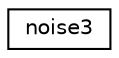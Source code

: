 digraph "Graphical Class Hierarchy"
{
  edge [fontname="Helvetica",fontsize="10",labelfontname="Helvetica",labelfontsize="10"];
  node [fontname="Helvetica",fontsize="10",shape=record];
  rankdir="LR";
  Node1 [label="noise3",height=0.2,width=0.4,color="black", fillcolor="white", style="filled",URL="$structnoise3.html"];
}
